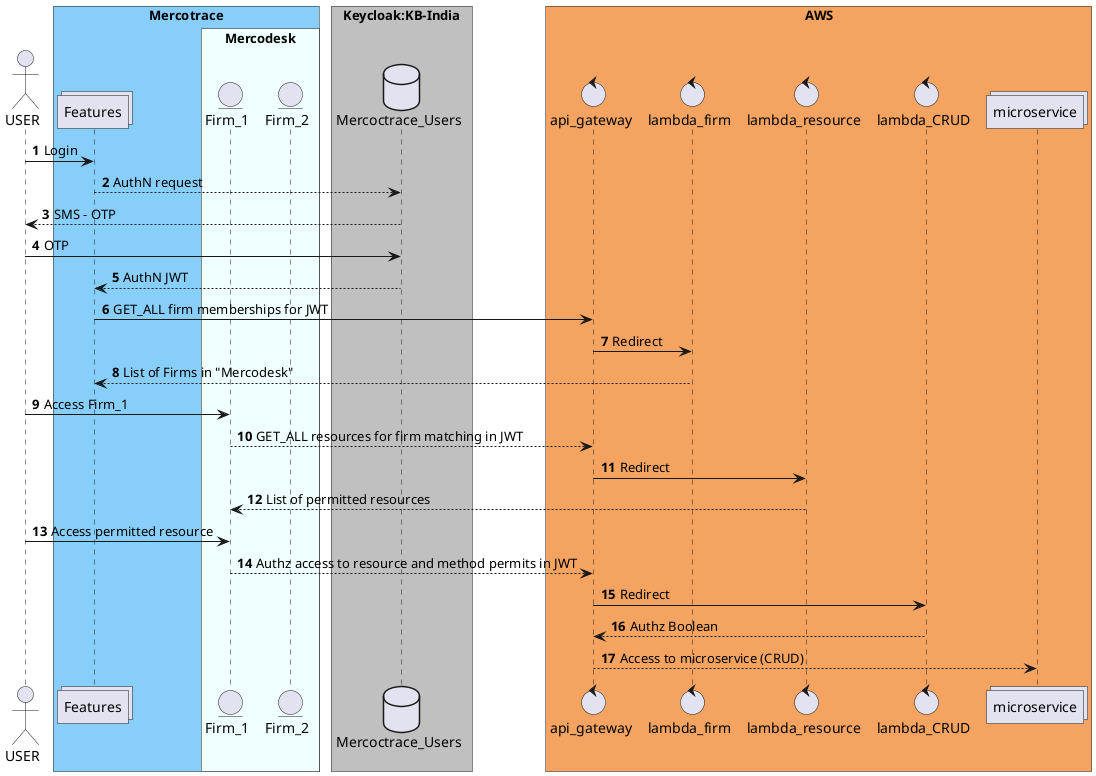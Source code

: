 @startuml


actor USER as usr

!pragma teoz true
box "Mercotrace" #lightskyblue
autonumber
collections Features as ftr
box "Mercodesk" #azure
entity Firm_1 as f1
entity Firm_2 as f2
end box

end box

box "Keycloak:KB-India" #silver

database Mercoctrace_Users as kcrc

end box

box "AWS" #sandybrown

control api_gateway as apg
control lambda_firm as lz1
control lambda_resource as lz2
control lambda_CRUD as lz3
collections microservice as ms


end box


usr -> ftr : Login
ftr --> kcrc: AuthN request
kcrc --> usr: SMS - OTP
usr -> kcrc : OTP
kcrc --> ftr: AuthN JWT
ftr -> apg: GET_ALL firm memberships for JWT
apg -> lz1: Redirect
lz1 --> ftr: List of Firms in "Mercodesk"

usr -> f1 : Access Firm_1
f1 --> apg: GET_ALL resources for firm matching in JWT
apg -> lz2: Redirect
lz2 --> f1: List of permitted resources

usr -> f1 : Access permitted resource
f1 --> apg: Authz access to resource and method permits in JWT
apg -> lz3: Redirect
lz3 --> apg: Authz Boolean
apg --> ms : Access to microservice (CRUD)



@enduml